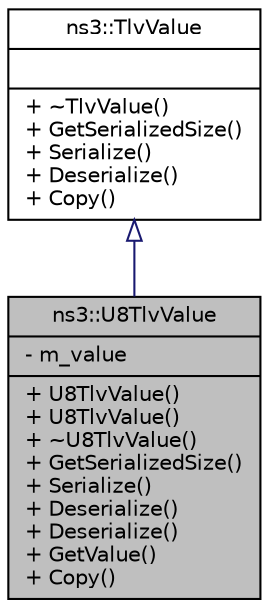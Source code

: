 digraph "ns3::U8TlvValue"
{
  edge [fontname="Helvetica",fontsize="10",labelfontname="Helvetica",labelfontsize="10"];
  node [fontname="Helvetica",fontsize="10",shape=record];
  Node1 [label="{ns3::U8TlvValue\n|- m_value\l|+ U8TlvValue()\l+ U8TlvValue()\l+ ~U8TlvValue()\l+ GetSerializedSize()\l+ Serialize()\l+ Deserialize()\l+ Deserialize()\l+ GetValue()\l+ Copy()\l}",height=0.2,width=0.4,color="black", fillcolor="grey75", style="filled", fontcolor="black"];
  Node2 -> Node1 [dir="back",color="midnightblue",fontsize="10",style="solid",arrowtail="onormal"];
  Node2 [label="{ns3::TlvValue\n||+ ~TlvValue()\l+ GetSerializedSize()\l+ Serialize()\l+ Deserialize()\l+ Copy()\l}",height=0.2,width=0.4,color="black", fillcolor="white", style="filled",URL="$d0/de1/classns3_1_1TlvValue.html"];
}
